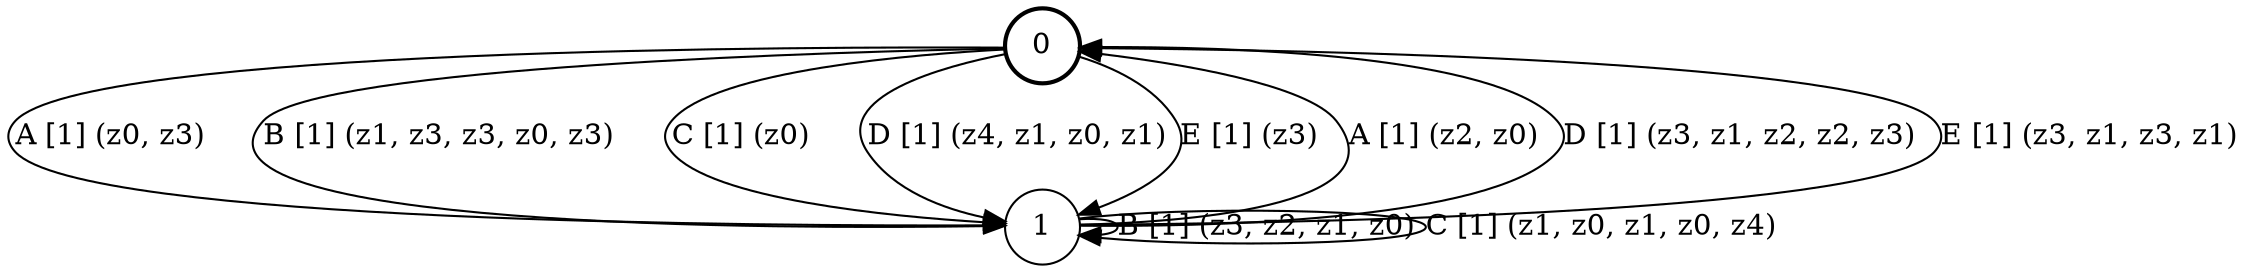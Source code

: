 # generated file, don't try to modify
# command: dot -Tpng <filename> > tree.png
digraph Automaton {
    node [shape = circle];
    0 [style = "bold"];
    0 -> 1 [label = "A [1] (z0, z3) "];
    0 -> 1 [label = "B [1] (z1, z3, z3, z0, z3) "];
    0 -> 1 [label = "C [1] (z0) "];
    0 -> 1 [label = "D [1] (z4, z1, z0, z1) "];
    0 -> 1 [label = "E [1] (z3) "];
    1 -> 0 [label = "A [1] (z2, z0) "];
    1 -> 1 [label = "B [1] (z3, z2, z1, z0) "];
    1 -> 1 [label = "C [1] (z1, z0, z1, z0, z4) "];
    1 -> 0 [label = "D [1] (z3, z1, z2, z2, z3) "];
    1 -> 0 [label = "E [1] (z3, z1, z3, z1) "];
}
